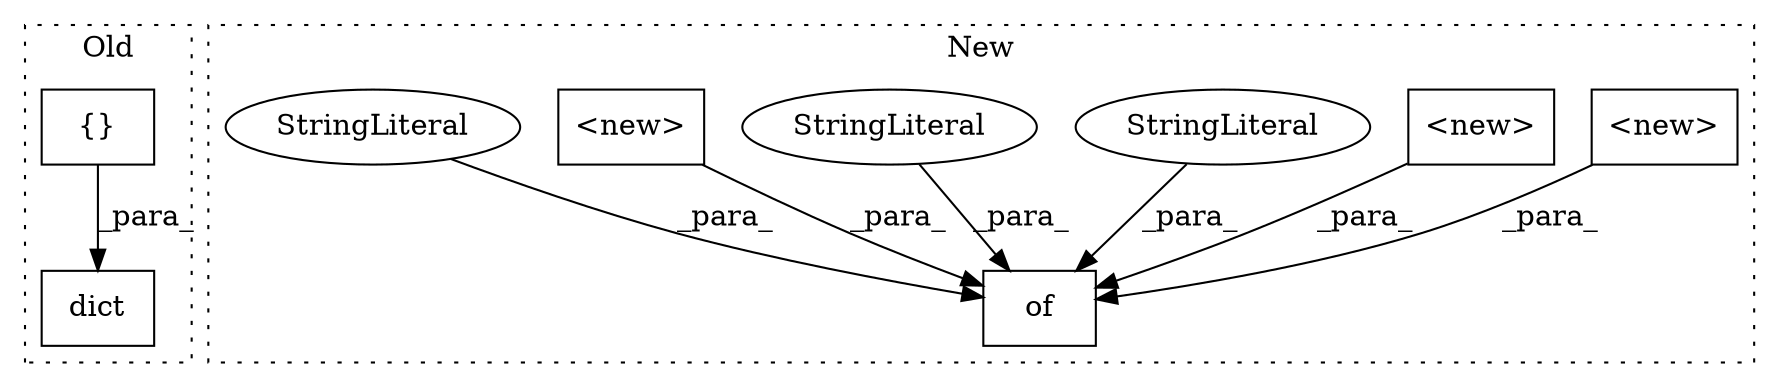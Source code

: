 digraph G {
subgraph cluster0 {
1 [label="dict" a="32" s="1060,1857" l="5,1" shape="box"];
7 [label="{}" a="4" s="1074,1855" l="6,2" shape="box"];
label = "Old";
style="dotted";
}
subgraph cluster1 {
2 [label="<new>" a="14" s="1273" l="15" shape="box"];
3 [label="of" a="32" s="1064,1548" l="3,1" shape="box"];
4 [label="<new>" a="14" s="1156" l="15" shape="box"];
5 [label="StringLiteral" a="45" s="1474" l="6" shape="ellipse"];
6 [label="StringLiteral" a="45" s="1465" l="6" shape="ellipse"];
8 [label="<new>" a="14" s="1503" l="15" shape="box"];
9 [label="StringLiteral" a="45" s="1381" l="9" shape="ellipse"];
label = "New";
style="dotted";
}
2 -> 3 [label="_para_"];
4 -> 3 [label="_para_"];
5 -> 3 [label="_para_"];
6 -> 3 [label="_para_"];
7 -> 1 [label="_para_"];
8 -> 3 [label="_para_"];
9 -> 3 [label="_para_"];
}